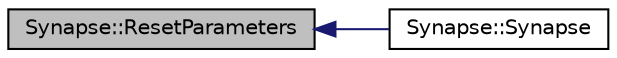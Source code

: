 digraph "Synapse::ResetParameters"
{
  edge [fontname="Helvetica",fontsize="10",labelfontname="Helvetica",labelfontsize="10"];
  node [fontname="Helvetica",fontsize="10",shape=record];
  rankdir="LR";
  Node1 [label="Synapse::ResetParameters",height=0.2,width=0.4,color="black", fillcolor="grey75", style="filled", fontcolor="black"];
  Node1 -> Node2 [dir="back",color="midnightblue",fontsize="10",style="solid",fontname="Helvetica"];
  Node2 [label="Synapse::Synapse",height=0.2,width=0.4,color="black", fillcolor="white", style="filled",URL="$class_synapse.html#ae8f3977a1c27d4a43574f20f17571d85"];
}

